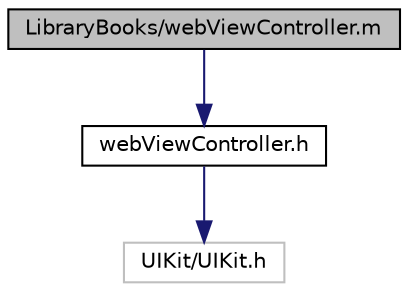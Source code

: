 digraph "LibraryBooks/webViewController.m"
{
  edge [fontname="Helvetica",fontsize="10",labelfontname="Helvetica",labelfontsize="10"];
  node [fontname="Helvetica",fontsize="10",shape=record];
  Node1 [label="LibraryBooks/webViewController.m",height=0.2,width=0.4,color="black", fillcolor="grey75", style="filled", fontcolor="black"];
  Node1 -> Node2 [color="midnightblue",fontsize="10",style="solid"];
  Node2 [label="webViewController.h",height=0.2,width=0.4,color="black", fillcolor="white", style="filled",URL="$web_view_controller_8h.html"];
  Node2 -> Node3 [color="midnightblue",fontsize="10",style="solid"];
  Node3 [label="UIKit/UIKit.h",height=0.2,width=0.4,color="grey75", fillcolor="white", style="filled"];
}
